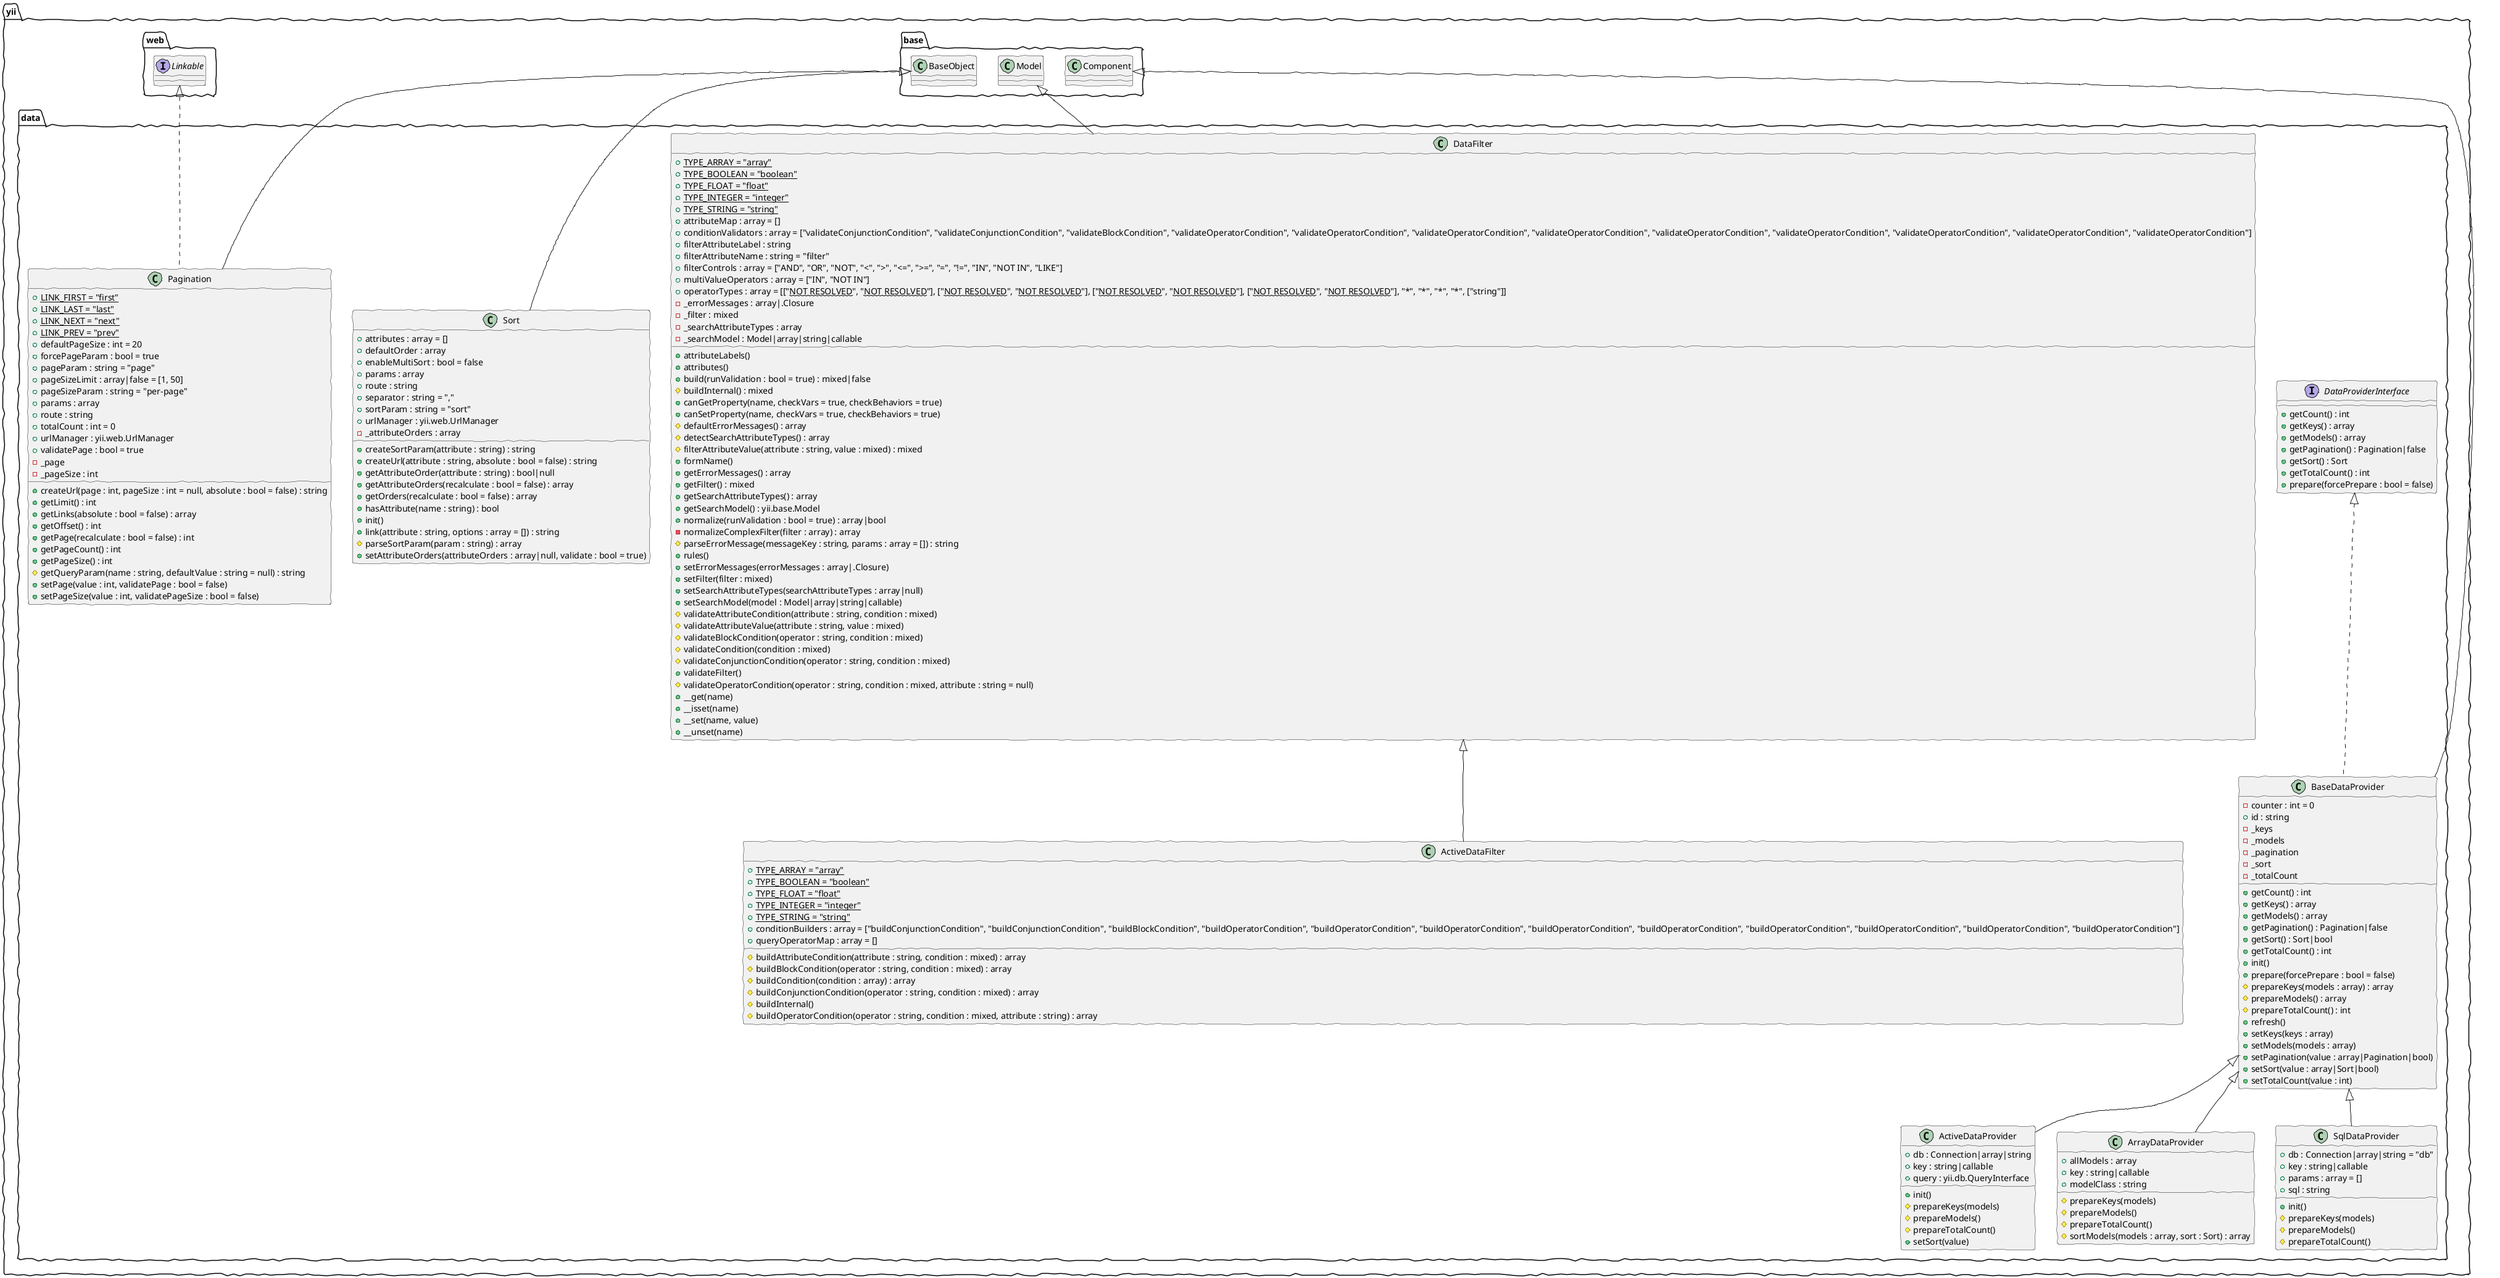 @startuml
skinparam handwritten true
class yii.data.ActiveDataFilter {
    +{static}TYPE_ARRAY = "array"
    +{static}TYPE_BOOLEAN = "boolean"
    +{static}TYPE_FLOAT = "float"
    +{static}TYPE_INTEGER = "integer"
    +{static}TYPE_STRING = "string"
    +conditionBuilders : array = ["buildConjunctionCondition", "buildConjunctionCondition", "buildBlockCondition", "buildOperatorCondition", "buildOperatorCondition", "buildOperatorCondition", "buildOperatorCondition", "buildOperatorCondition", "buildOperatorCondition", "buildOperatorCondition", "buildOperatorCondition", "buildOperatorCondition"]
    +queryOperatorMap : array = []
    #buildAttributeCondition(attribute : string, condition : mixed) : array
    #buildBlockCondition(operator : string, condition : mixed) : array
    #buildCondition(condition : array) : array
    #buildConjunctionCondition(operator : string, condition : mixed) : array
    #buildInternal()
    #buildOperatorCondition(operator : string, condition : mixed, attribute : string) : array
}
class yii.data.ActiveDataFilter extends yii.data.DataFilter
class yii.data.ActiveDataProvider {
    +db : Connection|array|string
    +key : string|callable
    +query : yii.db.QueryInterface
    +init()
    #prepareKeys(models)
    #prepareModels()
    #prepareTotalCount()
    +setSort(value)
}
class yii.data.ActiveDataProvider extends yii.data.BaseDataProvider
class yii.data.ArrayDataProvider {
    +allModels : array
    +key : string|callable
    +modelClass : string
    #prepareKeys(models)
    #prepareModels()
    #prepareTotalCount()
    #sortModels(models : array, sort : Sort) : array
}
class yii.data.ArrayDataProvider extends yii.data.BaseDataProvider
abstract class yii.data.BaseDataProvider {
    -counter : int = 0
    +id : string
    -_keys
    -_models
    -_pagination
    -_sort
    -_totalCount
    +getCount() : int
    +getKeys() : array
    +getModels() : array
    +getPagination() : Pagination|false
    +getSort() : Sort|bool
    +getTotalCount() : int
    +init()
    +prepare(forcePrepare : bool = false)
    #prepareKeys(models : array) : array
    #prepareModels() : array
    #prepareTotalCount() : int
    +refresh()
    +setKeys(keys : array)
    +setModels(models : array)
    +setPagination(value : array|Pagination|bool)
    +setSort(value : array|Sort|bool)
    +setTotalCount(value : int)
}
class yii.data.BaseDataProvider extends yii.base.Component
class yii.data.BaseDataProvider implements yii.data.DataProviderInterface
class yii.data.DataFilter {
    +{static}TYPE_ARRAY = "array"
    +{static}TYPE_BOOLEAN = "boolean"
    +{static}TYPE_FLOAT = "float"
    +{static}TYPE_INTEGER = "integer"
    +{static}TYPE_STRING = "string"
    +attributeMap : array = []
    +conditionValidators : array = ["validateConjunctionCondition", "validateConjunctionCondition", "validateBlockCondition", "validateOperatorCondition", "validateOperatorCondition", "validateOperatorCondition", "validateOperatorCondition", "validateOperatorCondition", "validateOperatorCondition", "validateOperatorCondition", "validateOperatorCondition", "validateOperatorCondition"]
    +filterAttributeLabel : string
    +filterAttributeName : string = "filter"
    +filterControls : array = ["AND", "OR", "NOT", "<", ">", "<=", ">=", "=", "!=", "IN", "NOT IN", "LIKE"]
    +multiValueOperators : array = ["IN", "NOT IN"]
    +operatorTypes : array = [["~~NOT RESOLVED~~", "~~NOT RESOLVED~~"], ["~~NOT RESOLVED~~", "~~NOT RESOLVED~~"], ["~~NOT RESOLVED~~", "~~NOT RESOLVED~~"], ["~~NOT RESOLVED~~", "~~NOT RESOLVED~~"], "*", "*", "*", "*", ["string"]]
    -_errorMessages : array|.Closure
    -_filter : mixed
    -_searchAttributeTypes : array
    -_searchModel : Model|array|string|callable
    +attributeLabels()
    +attributes()
    +build(runValidation : bool = true) : mixed|false
    #buildInternal() : mixed
    +canGetProperty(name, checkVars = true, checkBehaviors = true)
    +canSetProperty(name, checkVars = true, checkBehaviors = true)
    #defaultErrorMessages() : array
    #detectSearchAttributeTypes() : array
    #filterAttributeValue(attribute : string, value : mixed) : mixed
    +formName()
    +getErrorMessages() : array
    +getFilter() : mixed
    +getSearchAttributeTypes() : array
    +getSearchModel() : yii.base.Model
    +normalize(runValidation : bool = true) : array|bool
    -normalizeComplexFilter(filter : array) : array
    #parseErrorMessage(messageKey : string, params : array = []) : string
    +rules()
    +setErrorMessages(errorMessages : array|.Closure)
    +setFilter(filter : mixed)
    +setSearchAttributeTypes(searchAttributeTypes : array|null)
    +setSearchModel(model : Model|array|string|callable)
    #validateAttributeCondition(attribute : string, condition : mixed)
    #validateAttributeValue(attribute : string, value : mixed)
    #validateBlockCondition(operator : string, condition : mixed)
    #validateCondition(condition : mixed)
    #validateConjunctionCondition(operator : string, condition : mixed)
    +validateFilter()
    #validateOperatorCondition(operator : string, condition : mixed, attribute : string = null)
    +__get(name)
    +__isset(name)
    +__set(name, value)
    +__unset(name)
}
class yii.data.DataFilter extends yii.base.Model
interface yii.data.DataProviderInterface {
    +getCount() : int
    +getKeys() : array
    +getModels() : array
    +getPagination() : Pagination|false
    +getSort() : Sort
    +getTotalCount() : int
    +prepare(forcePrepare : bool = false)
}
class yii.data.Pagination {
    +{static}LINK_FIRST = "first"
    +{static}LINK_LAST = "last"
    +{static}LINK_NEXT = "next"
    +{static}LINK_PREV = "prev"
    +defaultPageSize : int = 20
    +forcePageParam : bool = true
    +pageParam : string = "page"
    +pageSizeLimit : array|false = [1, 50]
    +pageSizeParam : string = "per-page"
    +params : array
    +route : string
    +totalCount : int = 0
    +urlManager : yii.web.UrlManager
    +validatePage : bool = true
    -_page
    -_pageSize : int
    +createUrl(page : int, pageSize : int = null, absolute : bool = false) : string
    +getLimit() : int
    +getLinks(absolute : bool = false) : array
    +getOffset() : int
    +getPage(recalculate : bool = false) : int
    +getPageCount() : int
    +getPageSize() : int
    #getQueryParam(name : string, defaultValue : string = null) : string
    +setPage(value : int, validatePage : bool = false)
    +setPageSize(value : int, validatePageSize : bool = false)
}
class yii.data.Pagination extends yii.base.BaseObject
class yii.data.Pagination implements yii.web.Linkable
class yii.data.Sort {
    +attributes : array = []
    +defaultOrder : array
    +enableMultiSort : bool = false
    +params : array
    +route : string
    +separator : string = ","
    +sortParam : string = "sort"
    +urlManager : yii.web.UrlManager
    -_attributeOrders : array
    +createSortParam(attribute : string) : string
    +createUrl(attribute : string, absolute : bool = false) : string
    +getAttributeOrder(attribute : string) : bool|null
    +getAttributeOrders(recalculate : bool = false) : array
    +getOrders(recalculate : bool = false) : array
    +hasAttribute(name : string) : bool
    +init()
    +link(attribute : string, options : array = []) : string
    #parseSortParam(param : string) : array
    +setAttributeOrders(attributeOrders : array|null, validate : bool = true)
}
class yii.data.Sort extends yii.base.BaseObject
class yii.data.SqlDataProvider {
    +db : Connection|array|string = "db"
    +key : string|callable
    +params : array = []
    +sql : string
    +init()
    #prepareKeys(models)
    #prepareModels()
    #prepareTotalCount()
}
class yii.data.SqlDataProvider extends yii.data.BaseDataProvider
@enduml
